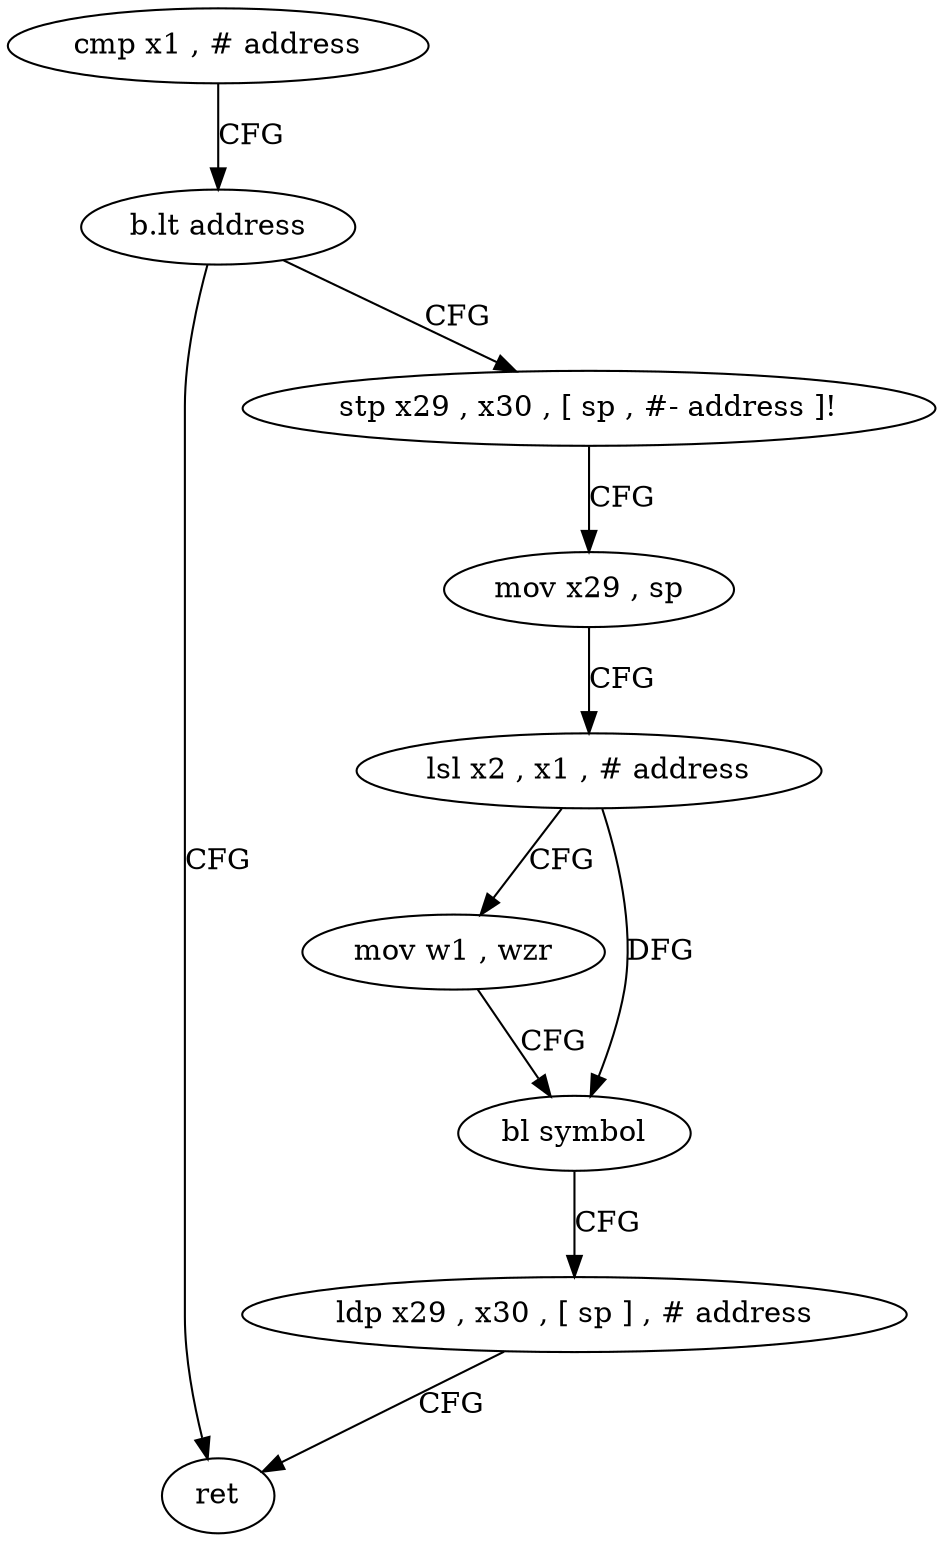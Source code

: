digraph "func" {
"4217204" [label = "cmp x1 , # address" ]
"4217208" [label = "b.lt address" ]
"4217236" [label = "ret" ]
"4217212" [label = "stp x29 , x30 , [ sp , #- address ]!" ]
"4217216" [label = "mov x29 , sp" ]
"4217220" [label = "lsl x2 , x1 , # address" ]
"4217224" [label = "mov w1 , wzr" ]
"4217228" [label = "bl symbol" ]
"4217232" [label = "ldp x29 , x30 , [ sp ] , # address" ]
"4217204" -> "4217208" [ label = "CFG" ]
"4217208" -> "4217236" [ label = "CFG" ]
"4217208" -> "4217212" [ label = "CFG" ]
"4217212" -> "4217216" [ label = "CFG" ]
"4217216" -> "4217220" [ label = "CFG" ]
"4217220" -> "4217224" [ label = "CFG" ]
"4217220" -> "4217228" [ label = "DFG" ]
"4217224" -> "4217228" [ label = "CFG" ]
"4217228" -> "4217232" [ label = "CFG" ]
"4217232" -> "4217236" [ label = "CFG" ]
}
